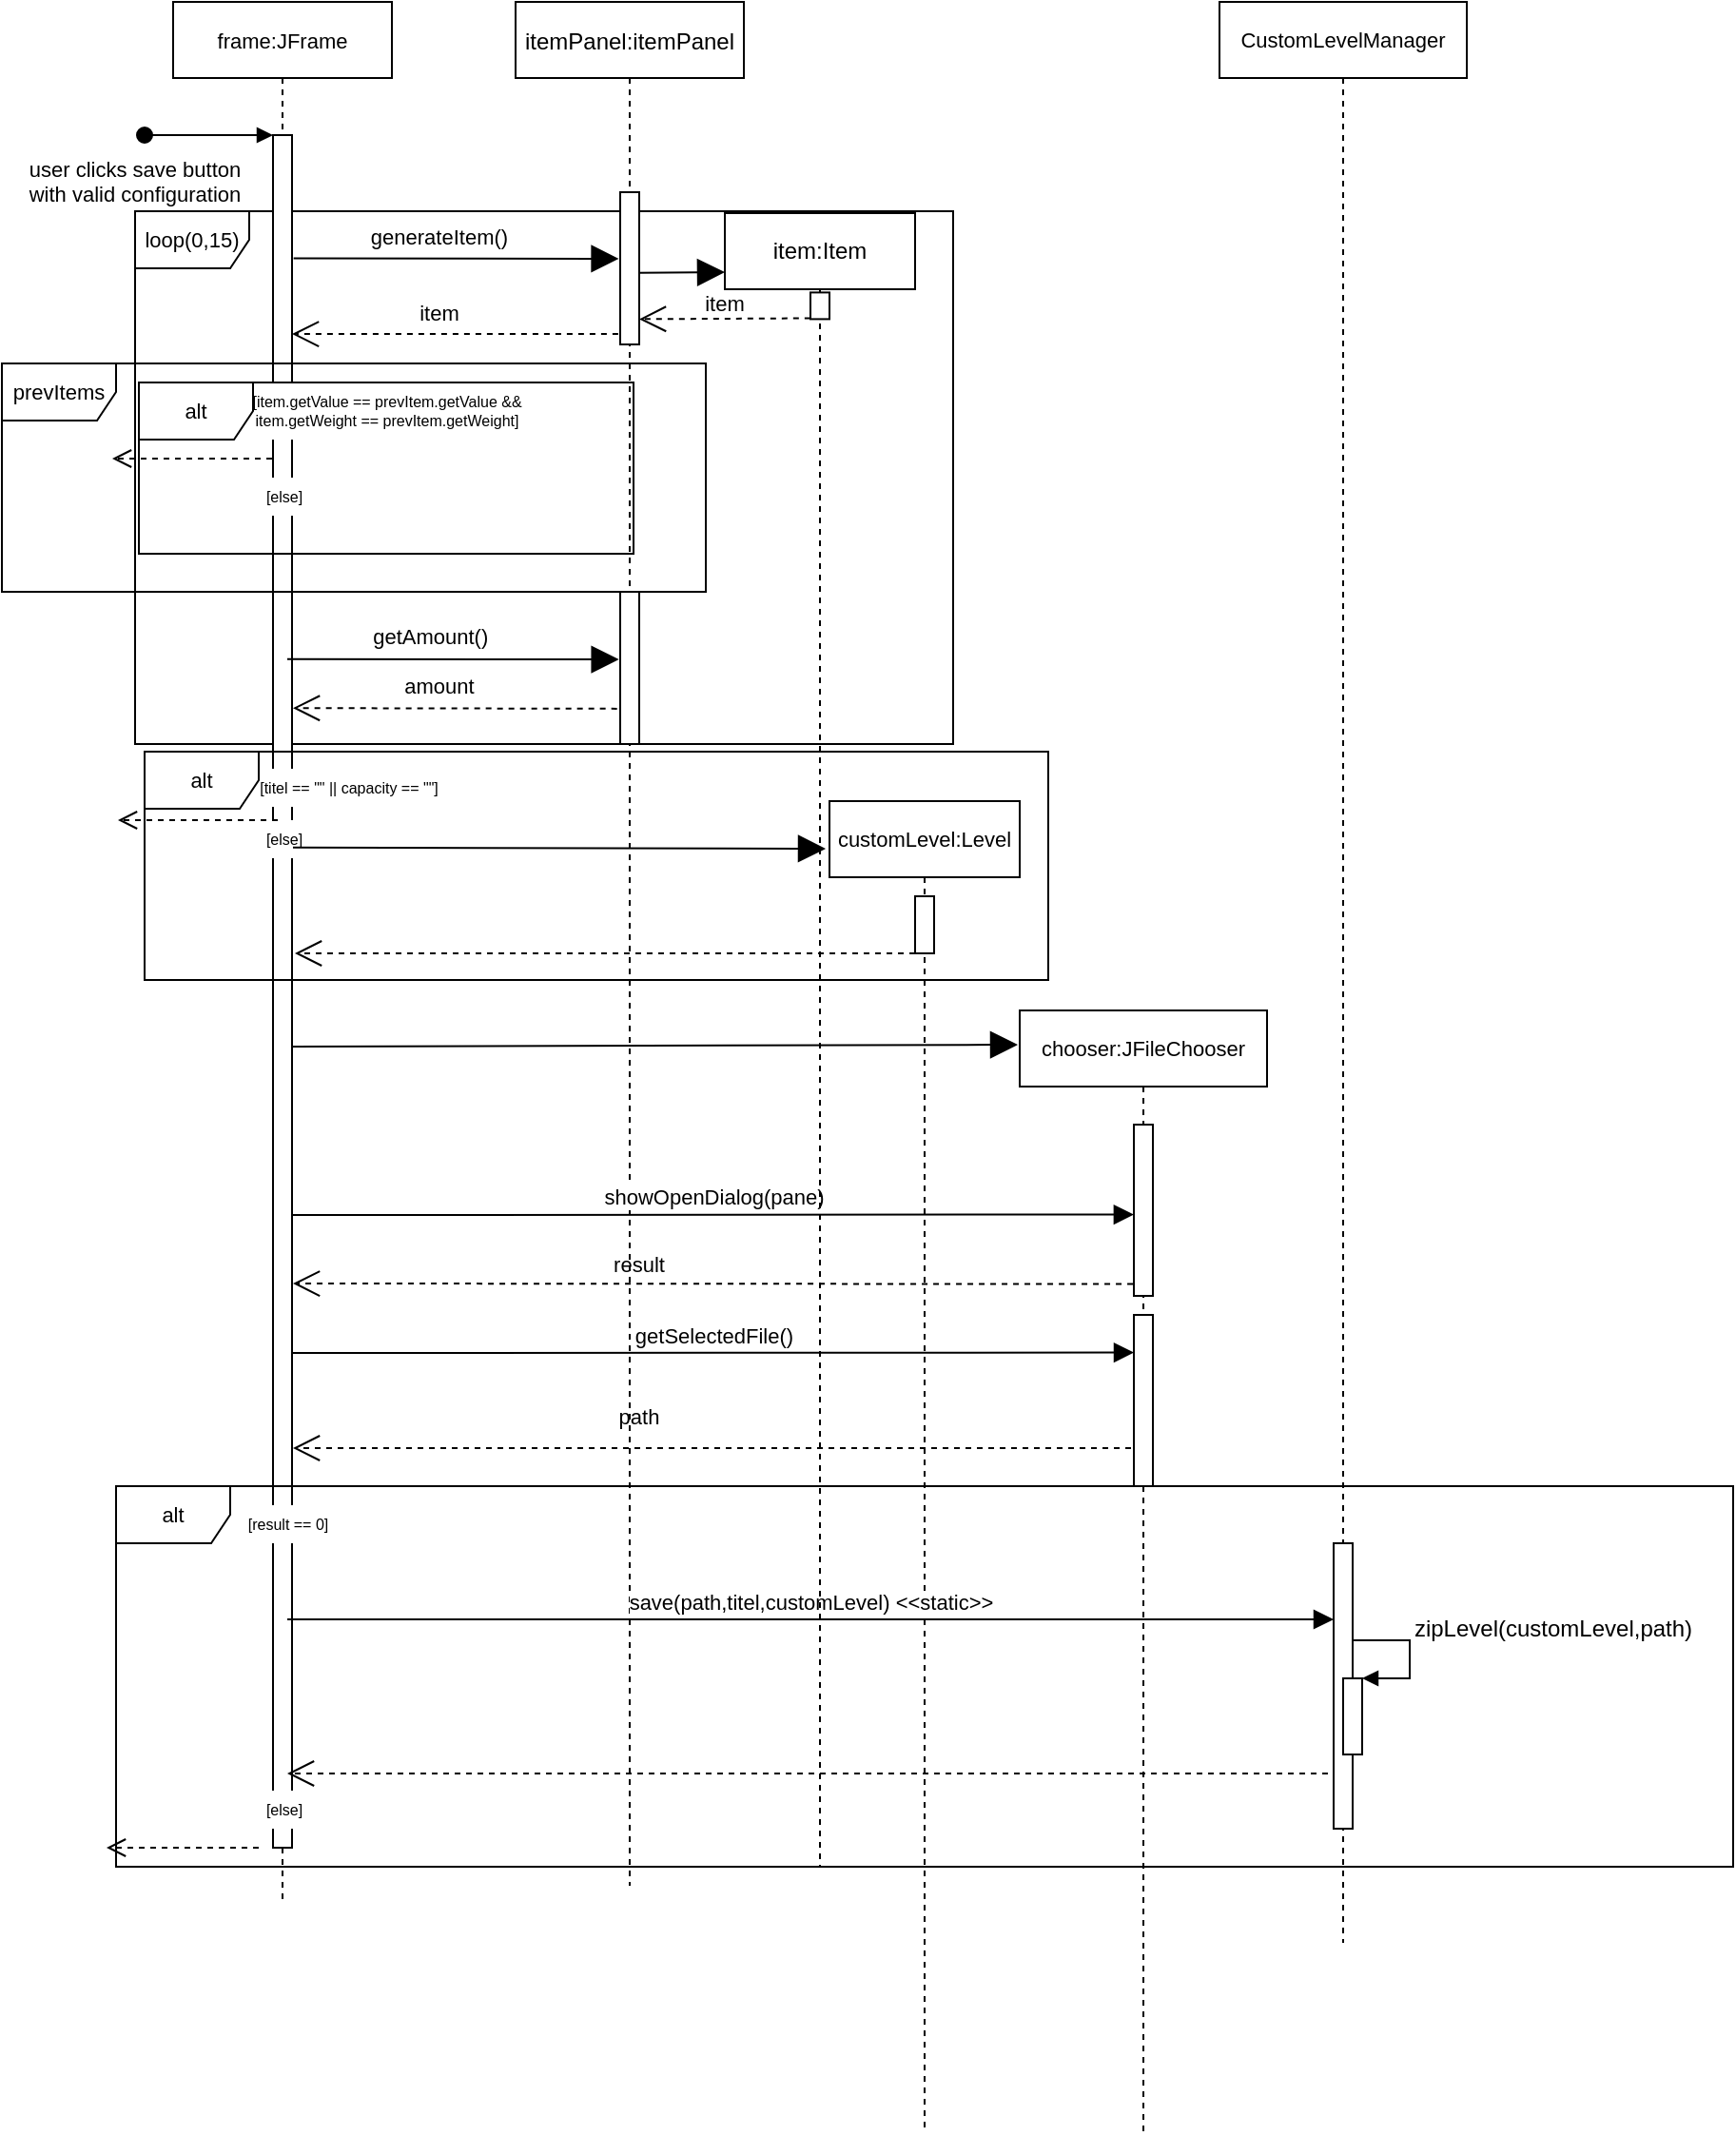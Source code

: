 <mxfile version="20.8.10" type="github">
  <diagram id="kgpKYQtTHZ0yAKxKKP6v" name="Page-1">
    <mxGraphModel dx="1409" dy="807" grid="1" gridSize="10" guides="1" tooltips="1" connect="1" arrows="1" fold="1" page="1" pageScale="1" pageWidth="850" pageHeight="1100" math="0" shadow="0">
      <root>
        <mxCell id="0" />
        <mxCell id="1" parent="0" />
        <mxCell id="2r4D0COfhXqqiY9Dbk7g-2" value="loop(0,15)" style="shape=umlFrame;whiteSpace=wrap;html=1;fontSize=11;fillColor=none;" parent="1" vertex="1">
          <mxGeometry x="100" y="190" width="430" height="280" as="geometry" />
        </mxCell>
        <mxCell id="3nuBFxr9cyL0pnOWT2aG-1" value="frame:JFrame" style="shape=umlLifeline;perimeter=lifelinePerimeter;container=1;collapsible=0;recursiveResize=0;rounded=0;shadow=0;strokeWidth=1;fontSize=11;" parent="1" vertex="1">
          <mxGeometry x="120" y="80" width="115" height="1000" as="geometry" />
        </mxCell>
        <mxCell id="3nuBFxr9cyL0pnOWT2aG-2" value="" style="points=[];perimeter=orthogonalPerimeter;rounded=0;shadow=0;strokeWidth=1;" parent="3nuBFxr9cyL0pnOWT2aG-1" vertex="1">
          <mxGeometry x="52.5" y="70" width="10" height="900" as="geometry" />
        </mxCell>
        <mxCell id="3nuBFxr9cyL0pnOWT2aG-3" value="user clicks save button&#xa;with valid configuration" style="verticalAlign=bottom;startArrow=oval;endArrow=block;startSize=8;shadow=0;strokeWidth=1;" parent="3nuBFxr9cyL0pnOWT2aG-1" target="3nuBFxr9cyL0pnOWT2aG-2" edge="1">
          <mxGeometry x="-1" y="-40" relative="1" as="geometry">
            <mxPoint x="-15" y="70" as="sourcePoint" />
            <mxPoint x="-5" as="offset" />
          </mxGeometry>
        </mxCell>
        <mxCell id="2r4D0COfhXqqiY9Dbk7g-29" value="" style="endArrow=open;endFill=0;endSize=12;html=1;rounded=0;fontSize=11;dashed=1;" parent="3nuBFxr9cyL0pnOWT2aG-1" source="2r4D0COfhXqqiY9Dbk7g-15" edge="1">
          <mxGeometry width="160" relative="1" as="geometry">
            <mxPoint x="455.99" y="760" as="sourcePoint" />
            <mxPoint x="63" y="760" as="targetPoint" />
          </mxGeometry>
        </mxCell>
        <mxCell id="TD-w0lmRJ8lh9xXf60Sn-9" value="[else]" style="text;html=1;align=center;verticalAlign=middle;resizable=0;points=[];autosize=1;strokeColor=none;fillColor=default;fontSize=8;" parent="3nuBFxr9cyL0pnOWT2aG-1" vertex="1">
          <mxGeometry x="38" y="430" width="40" height="20" as="geometry" />
        </mxCell>
        <mxCell id="TD-w0lmRJ8lh9xXf60Sn-10" value="[result == 0]" style="text;html=1;align=center;verticalAlign=middle;resizable=0;points=[];autosize=1;strokeColor=none;fillColor=default;fontSize=8;" parent="3nuBFxr9cyL0pnOWT2aG-1" vertex="1">
          <mxGeometry x="25" y="790" width="70" height="20" as="geometry" />
        </mxCell>
        <mxCell id="TD-w0lmRJ8lh9xXf60Sn-11" value="[else]" style="text;html=1;align=center;verticalAlign=middle;resizable=0;points=[];autosize=1;strokeColor=none;fillColor=default;fontSize=8;" parent="3nuBFxr9cyL0pnOWT2aG-1" vertex="1">
          <mxGeometry x="37.5" y="940" width="40" height="20" as="geometry" />
        </mxCell>
        <mxCell id="TD-w0lmRJ8lh9xXf60Sn-8" value="" style="html=1;verticalAlign=bottom;endArrow=open;dashed=1;endSize=8;rounded=0;fontSize=8;" parent="3nuBFxr9cyL0pnOWT2aG-1" edge="1">
          <mxGeometry x="0.286" relative="1" as="geometry">
            <mxPoint x="55" y="430.0" as="sourcePoint" />
            <mxPoint x="-29" y="430.0" as="targetPoint" />
            <mxPoint as="offset" />
          </mxGeometry>
        </mxCell>
        <mxCell id="3nuBFxr9cyL0pnOWT2aG-5" value="itemPanel:itemPanel" style="shape=umlLifeline;perimeter=lifelinePerimeter;container=1;collapsible=0;recursiveResize=0;rounded=0;shadow=0;strokeWidth=1;" parent="1" vertex="1">
          <mxGeometry x="300" y="80" width="120" height="990" as="geometry" />
        </mxCell>
        <mxCell id="LOb4m-uqJcy3Hizd3TBj-1" value="" style="html=1;points=[];perimeter=orthogonalPerimeter;" parent="3nuBFxr9cyL0pnOWT2aG-5" vertex="1">
          <mxGeometry x="55" y="100" width="10" height="80" as="geometry" />
        </mxCell>
        <mxCell id="LOb4m-uqJcy3Hizd3TBj-2" value="" style="html=1;points=[];perimeter=orthogonalPerimeter;" parent="3nuBFxr9cyL0pnOWT2aG-5" vertex="1">
          <mxGeometry x="55" y="310" width="10" height="80" as="geometry" />
        </mxCell>
        <mxCell id="2r4D0COfhXqqiY9Dbk7g-4" value="" style="endArrow=block;endFill=1;endSize=12;html=1;rounded=0;fontSize=11;entryX=-0.071;entryY=0.229;entryDx=0;entryDy=0;entryPerimeter=0;exitX=1.083;exitY=0.072;exitDx=0;exitDy=0;exitPerimeter=0;" parent="1" edge="1" source="3nuBFxr9cyL0pnOWT2aG-2">
          <mxGeometry width="160" relative="1" as="geometry">
            <mxPoint x="180" y="215" as="sourcePoint" />
            <mxPoint x="354.29" y="214.96" as="targetPoint" />
          </mxGeometry>
        </mxCell>
        <mxCell id="2r4D0COfhXqqiY9Dbk7g-5" value="generateItem()" style="text;align=center;fontStyle=0;verticalAlign=middle;spacingLeft=3;spacingRight=3;strokeColor=none;rotatable=0;points=[[0,0.5],[1,0.5]];portConstraint=eastwest;fontSize=11;fillColor=none;" parent="1" vertex="1">
          <mxGeometry x="220" y="190" width="80" height="26" as="geometry" />
        </mxCell>
        <mxCell id="2r4D0COfhXqqiY9Dbk7g-6" value="" style="endArrow=open;endFill=0;endSize=12;html=1;rounded=0;fontSize=11;exitX=-0.105;exitY=0.932;exitDx=0;exitDy=0;exitPerimeter=0;dashed=1;" parent="1" source="LOb4m-uqJcy3Hizd3TBj-1" target="3nuBFxr9cyL0pnOWT2aG-2" edge="1">
          <mxGeometry width="160" relative="1" as="geometry">
            <mxPoint x="353.81" y="242.32" as="sourcePoint" />
            <mxPoint x="350" y="150" as="targetPoint" />
          </mxGeometry>
        </mxCell>
        <mxCell id="2r4D0COfhXqqiY9Dbk7g-7" value="item" style="text;align=center;fontStyle=0;verticalAlign=middle;spacingLeft=3;spacingRight=3;strokeColor=none;rotatable=0;points=[[0,0.5],[1,0.5]];portConstraint=eastwest;fontSize=11;fillColor=none;" parent="1" vertex="1">
          <mxGeometry x="220" y="230" width="80" height="26" as="geometry" />
        </mxCell>
        <mxCell id="2r4D0COfhXqqiY9Dbk7g-8" value="" style="endArrow=block;endFill=1;endSize=12;html=1;rounded=0;fontSize=11;entryX=-0.067;entryY=0.538;entryDx=0;entryDy=0;entryPerimeter=0;" parent="1" edge="1">
          <mxGeometry width="160" relative="1" as="geometry">
            <mxPoint x="180" y="425.4" as="sourcePoint" />
            <mxPoint x="354.33" y="425.52" as="targetPoint" />
          </mxGeometry>
        </mxCell>
        <mxCell id="2r4D0COfhXqqiY9Dbk7g-9" value="getAmount()" style="text;align=center;fontStyle=0;verticalAlign=middle;spacingLeft=3;spacingRight=3;strokeColor=none;rotatable=0;points=[[0,0.5],[1,0.5]];portConstraint=eastwest;fontSize=11;fillColor=none;" parent="1" vertex="1">
          <mxGeometry x="215.35" y="400" width="80" height="26" as="geometry" />
        </mxCell>
        <mxCell id="2r4D0COfhXqqiY9Dbk7g-10" value="" style="endArrow=open;endFill=0;endSize=12;html=1;rounded=0;fontSize=11;exitX=-0.167;exitY=0.646;exitDx=0;exitDy=0;exitPerimeter=0;entryX=1.107;entryY=0.183;entryDx=0;entryDy=0;entryPerimeter=0;dashed=1;" parent="1" edge="1">
          <mxGeometry width="160" relative="1" as="geometry">
            <mxPoint x="353.33" y="451.44" as="sourcePoint" />
            <mxPoint x="183" y="451.1" as="targetPoint" />
          </mxGeometry>
        </mxCell>
        <mxCell id="2r4D0COfhXqqiY9Dbk7g-11" value="amount" style="text;align=center;fontStyle=0;verticalAlign=middle;spacingLeft=3;spacingRight=3;strokeColor=none;rotatable=0;points=[[0,0.5],[1,0.5]];portConstraint=eastwest;fontSize=11;fillColor=none;dashed=1;" parent="1" vertex="1">
          <mxGeometry x="220" y="426" width="80" height="26" as="geometry" />
        </mxCell>
        <mxCell id="2r4D0COfhXqqiY9Dbk7g-13" value="" style="endArrow=block;endFill=1;endSize=12;html=1;rounded=0;fontSize=11;entryX=0;entryY=0.5;entryDx=0;entryDy=0;exitX=1.05;exitY=0.416;exitDx=0;exitDy=0;exitPerimeter=0;" parent="1" edge="1" source="3nuBFxr9cyL0pnOWT2aG-2">
          <mxGeometry width="160" relative="1" as="geometry">
            <mxPoint x="190" y="525" as="sourcePoint" />
            <mxPoint x="463" y="525" as="targetPoint" />
          </mxGeometry>
        </mxCell>
        <mxCell id="2r4D0COfhXqqiY9Dbk7g-14" value="customLevel:Level" style="shape=umlLifeline;perimeter=lifelinePerimeter;whiteSpace=wrap;html=1;container=1;collapsible=0;recursiveResize=0;outlineConnect=0;fontSize=11;fillColor=none;" parent="1" vertex="1">
          <mxGeometry x="465" y="500" width="100" height="700" as="geometry" />
        </mxCell>
        <mxCell id="LOb4m-uqJcy3Hizd3TBj-4" value="" style="html=1;points=[];perimeter=orthogonalPerimeter;" parent="2r4D0COfhXqqiY9Dbk7g-14" vertex="1">
          <mxGeometry x="45" y="50" width="10" height="30" as="geometry" />
        </mxCell>
        <mxCell id="2r4D0COfhXqqiY9Dbk7g-15" value="chooser:JFileChooser" style="shape=umlLifeline;perimeter=lifelinePerimeter;whiteSpace=wrap;html=1;container=1;collapsible=0;recursiveResize=0;outlineConnect=0;fontSize=11;fillColor=none;" parent="1" vertex="1">
          <mxGeometry x="565" y="610" width="130" height="590" as="geometry" />
        </mxCell>
        <mxCell id="2r4D0COfhXqqiY9Dbk7g-17" value="" style="html=1;points=[];perimeter=orthogonalPerimeter;fontSize=11;fillColor=default;" parent="2r4D0COfhXqqiY9Dbk7g-15" vertex="1">
          <mxGeometry x="60" y="60" width="10" height="90" as="geometry" />
        </mxCell>
        <mxCell id="2r4D0COfhXqqiY9Dbk7g-25" value="getSelectedFile()" style="html=1;verticalAlign=bottom;endArrow=block;endSize=8;rounded=0;fontSize=11;entryX=0;entryY=0.213;entryDx=0;entryDy=0;entryPerimeter=0;endFill=1;" parent="2r4D0COfhXqqiY9Dbk7g-15" edge="1">
          <mxGeometry relative="1" as="geometry">
            <mxPoint x="-382" y="180" as="sourcePoint" />
            <mxPoint x="60" y="179.797" as="targetPoint" />
          </mxGeometry>
        </mxCell>
        <mxCell id="2" value="" style="html=1;points=[];perimeter=orthogonalPerimeter;fontSize=11;fillColor=default;" parent="2r4D0COfhXqqiY9Dbk7g-15" vertex="1">
          <mxGeometry x="60" y="160" width="10" height="90" as="geometry" />
        </mxCell>
        <mxCell id="2r4D0COfhXqqiY9Dbk7g-19" value="showOpenDialog(pane)" style="html=1;verticalAlign=bottom;endArrow=block;endSize=8;rounded=0;fontSize=11;exitX=1.244;exitY=0.475;exitDx=0;exitDy=0;exitPerimeter=0;endFill=1;entryX=-0.006;entryY=0.525;entryDx=0;entryDy=0;entryPerimeter=0;" parent="1" target="2r4D0COfhXqqiY9Dbk7g-17" edge="1">
          <mxGeometry relative="1" as="geometry">
            <mxPoint x="183" y="717.5" as="sourcePoint" />
            <mxPoint x="235" y="700" as="targetPoint" />
          </mxGeometry>
        </mxCell>
        <mxCell id="2r4D0COfhXqqiY9Dbk7g-20" value="" style="endArrow=block;endFill=1;endSize=12;html=1;rounded=0;fontSize=11;" parent="1" edge="1">
          <mxGeometry width="160" relative="1" as="geometry">
            <mxPoint x="183" y="629" as="sourcePoint" />
            <mxPoint x="564" y="628" as="targetPoint" />
          </mxGeometry>
        </mxCell>
        <mxCell id="2r4D0COfhXqqiY9Dbk7g-21" value="" style="endArrow=open;endFill=0;endSize=12;html=1;rounded=0;fontSize=11;entryX=1.078;entryY=0.515;entryDx=0;entryDy=0;entryPerimeter=0;dashed=1;exitX=-0.047;exitY=0.931;exitDx=0;exitDy=0;exitPerimeter=0;" parent="1" source="2r4D0COfhXqqiY9Dbk7g-17" edge="1">
          <mxGeometry width="160" relative="1" as="geometry">
            <mxPoint x="331.65" y="845.44" as="sourcePoint" />
            <mxPoint x="183" y="753.5" as="targetPoint" />
          </mxGeometry>
        </mxCell>
        <mxCell id="2r4D0COfhXqqiY9Dbk7g-22" value="result" style="text;align=center;fontStyle=0;verticalAlign=middle;spacingLeft=3;spacingRight=3;strokeColor=none;rotatable=0;points=[[0,0.5],[1,0.5]];portConstraint=eastwest;fontSize=11;fillColor=none;" parent="1" vertex="1">
          <mxGeometry x="325" y="730" width="80" height="26" as="geometry" />
        </mxCell>
        <mxCell id="2r4D0COfhXqqiY9Dbk7g-26" value="path" style="text;align=center;fontStyle=0;verticalAlign=middle;spacingLeft=3;spacingRight=3;strokeColor=none;rotatable=0;points=[[0,0.5],[1,0.5]];portConstraint=eastwest;fontSize=11;fillColor=none;" parent="1" vertex="1">
          <mxGeometry x="325" y="810" width="80" height="26" as="geometry" />
        </mxCell>
        <mxCell id="2r4D0COfhXqqiY9Dbk7g-32" value="CustomLevelManager" style="shape=umlLifeline;perimeter=lifelinePerimeter;whiteSpace=wrap;html=1;container=1;collapsible=0;recursiveResize=0;outlineConnect=0;fontSize=11;fillColor=none;" parent="1" vertex="1">
          <mxGeometry x="670" y="80" width="130" height="1020" as="geometry" />
        </mxCell>
        <mxCell id="2r4D0COfhXqqiY9Dbk7g-33" value="" style="html=1;points=[];perimeter=orthogonalPerimeter;fontSize=11;fillColor=default;" parent="2r4D0COfhXqqiY9Dbk7g-32" vertex="1">
          <mxGeometry x="60" y="810" width="10" height="150" as="geometry" />
        </mxCell>
        <mxCell id="LOb4m-uqJcy3Hizd3TBj-13" value="" style="html=1;points=[];perimeter=orthogonalPerimeter;" parent="2r4D0COfhXqqiY9Dbk7g-32" vertex="1">
          <mxGeometry x="65" y="881" width="10" height="40" as="geometry" />
        </mxCell>
        <mxCell id="LOb4m-uqJcy3Hizd3TBj-17" value="" style="edgeStyle=orthogonalEdgeStyle;html=1;align=left;spacingLeft=2;endArrow=block;rounded=0;entryX=1;entryY=0;" parent="2r4D0COfhXqqiY9Dbk7g-32" edge="1">
          <mxGeometry relative="1" as="geometry">
            <mxPoint x="70" y="861" as="sourcePoint" />
            <Array as="points">
              <mxPoint x="100" y="861" />
            </Array>
            <mxPoint x="75" y="881" as="targetPoint" />
          </mxGeometry>
        </mxCell>
        <mxCell id="2r4D0COfhXqqiY9Dbk7g-34" value="save(path,titel,customLevel) &amp;lt;&amp;lt;static&amp;gt;&amp;gt;" style="html=1;verticalAlign=bottom;endArrow=block;endSize=8;rounded=0;fontSize=11;endFill=1;" parent="1" target="2r4D0COfhXqqiY9Dbk7g-33" edge="1">
          <mxGeometry relative="1" as="geometry">
            <mxPoint x="180" y="930" as="sourcePoint" />
            <mxPoint x="730" y="920" as="targetPoint" />
          </mxGeometry>
        </mxCell>
        <mxCell id="2r4D0COfhXqqiY9Dbk7g-35" value="" style="endArrow=open;endFill=0;endSize=12;html=1;rounded=0;fontSize=11;dashed=1;" parent="1" edge="1">
          <mxGeometry width="160" relative="1" as="geometry">
            <mxPoint x="727" y="1011" as="sourcePoint" />
            <mxPoint x="180" y="1011" as="targetPoint" />
          </mxGeometry>
        </mxCell>
        <mxCell id="LOb4m-uqJcy3Hizd3TBj-5" value="" style="endArrow=open;dashed=1;endFill=0;endSize=12;html=1;rounded=0;" parent="1" edge="1">
          <mxGeometry width="160" relative="1" as="geometry">
            <mxPoint x="510" y="580" as="sourcePoint" />
            <mxPoint x="184" y="580" as="targetPoint" />
          </mxGeometry>
        </mxCell>
        <mxCell id="LOb4m-uqJcy3Hizd3TBj-6" value="item:Item" style="shape=umlLifeline;perimeter=lifelinePerimeter;whiteSpace=wrap;html=1;container=1;collapsible=0;recursiveResize=0;outlineConnect=0;" parent="1" vertex="1">
          <mxGeometry x="410" y="191" width="100" height="869" as="geometry" />
        </mxCell>
        <mxCell id="LOb4m-uqJcy3Hizd3TBj-7" value="" style="html=1;points=[];perimeter=orthogonalPerimeter;" parent="LOb4m-uqJcy3Hizd3TBj-6" vertex="1">
          <mxGeometry x="45" y="41.7" width="10" height="14" as="geometry" />
        </mxCell>
        <mxCell id="LOb4m-uqJcy3Hizd3TBj-11" value="" style="endArrow=open;endFill=0;endSize=12;html=1;rounded=0;fontSize=11;dashed=1;exitX=-0.008;exitY=0.967;exitDx=0;exitDy=0;exitPerimeter=0;" parent="LOb4m-uqJcy3Hizd3TBj-6" source="LOb4m-uqJcy3Hizd3TBj-7" edge="1">
          <mxGeometry width="160" relative="1" as="geometry">
            <mxPoint x="40" y="55.4" as="sourcePoint" />
            <mxPoint x="-45" y="55.7" as="targetPoint" />
          </mxGeometry>
        </mxCell>
        <mxCell id="LOb4m-uqJcy3Hizd3TBj-10" value="" style="endArrow=block;endFill=1;endSize=12;html=1;rounded=0;fontSize=11;exitX=0.957;exitY=0.53;exitDx=0;exitDy=0;exitPerimeter=0;" parent="1" source="LOb4m-uqJcy3Hizd3TBj-1" edge="1">
          <mxGeometry width="160" relative="1" as="geometry">
            <mxPoint x="190" y="225" as="sourcePoint" />
            <mxPoint x="410" y="222" as="targetPoint" />
          </mxGeometry>
        </mxCell>
        <mxCell id="LOb4m-uqJcy3Hizd3TBj-12" value="item" style="text;align=center;fontStyle=0;verticalAlign=middle;spacingLeft=3;spacingRight=3;strokeColor=none;rotatable=0;points=[[0,0.5],[1,0.5]];portConstraint=eastwest;fontSize=11;fillColor=none;" parent="1" vertex="1">
          <mxGeometry x="370" y="225" width="80" height="26" as="geometry" />
        </mxCell>
        <mxCell id="LOb4m-uqJcy3Hizd3TBj-18" value="zipLevel(customLevel,path)" style="text;html=1;align=center;verticalAlign=middle;resizable=0;points=[];autosize=1;strokeColor=none;fillColor=none;" parent="1" vertex="1">
          <mxGeometry x="760" y="920" width="170" height="30" as="geometry" />
        </mxCell>
        <mxCell id="TD-w0lmRJ8lh9xXf60Sn-2" value="prevItems" style="shape=umlFrame;whiteSpace=wrap;html=1;fontSize=11;fillColor=none;" parent="1" vertex="1">
          <mxGeometry x="30" y="270" width="370" height="120" as="geometry" />
        </mxCell>
        <mxCell id="TD-w0lmRJ8lh9xXf60Sn-3" value="&lt;div&gt;[item.getValue == prevItem.getValue &amp;amp;&amp;amp;&lt;/div&gt;&lt;div&gt;item.getWeight == prevItem.getWeight]&lt;/div&gt;" style="text;html=1;align=center;verticalAlign=middle;resizable=0;points=[];autosize=1;strokeColor=none;fillColor=default;fontSize=8;" parent="1" vertex="1">
          <mxGeometry x="152" y="280" width="160" height="30" as="geometry" />
        </mxCell>
        <mxCell id="TD-w0lmRJ8lh9xXf60Sn-5" value="" style="html=1;verticalAlign=bottom;endArrow=open;dashed=1;endSize=8;rounded=0;fontSize=8;" parent="1" edge="1">
          <mxGeometry x="0.286" relative="1" as="geometry">
            <mxPoint x="172" y="320" as="sourcePoint" />
            <mxPoint x="88" y="320" as="targetPoint" />
            <mxPoint as="offset" />
          </mxGeometry>
        </mxCell>
        <mxCell id="TD-w0lmRJ8lh9xXf60Sn-6" value="[else]" style="text;html=1;align=center;verticalAlign=middle;resizable=0;points=[];autosize=1;strokeColor=none;fillColor=default;fontSize=8;" parent="1" vertex="1">
          <mxGeometry x="157.5" y="330" width="40" height="20" as="geometry" />
        </mxCell>
        <mxCell id="TD-w0lmRJ8lh9xXf60Sn-7" value="[titel == &quot;&quot; || capacity == &quot;&quot;]" style="text;html=1;align=center;verticalAlign=middle;resizable=0;points=[];autosize=1;strokeColor=none;fillColor=default;fontSize=8;container=0;" parent="1" vertex="1">
          <mxGeometry x="152" y="483" width="120" height="20" as="geometry" />
        </mxCell>
        <mxCell id="TD-w0lmRJ8lh9xXf60Sn-12" value="" style="html=1;verticalAlign=bottom;endArrow=open;dashed=1;endSize=8;rounded=0;fontSize=8;" parent="1" edge="1">
          <mxGeometry relative="1" as="geometry">
            <mxPoint x="165" y="1050" as="sourcePoint" />
            <mxPoint x="85" y="1050" as="targetPoint" />
          </mxGeometry>
        </mxCell>
        <mxCell id="ktCnjzlegFkrm8QLA3SH-6" value="alt" style="shape=umlFrame;whiteSpace=wrap;html=1;fontSize=11;fillColor=none;" vertex="1" parent="1">
          <mxGeometry x="90" y="860" width="850" height="200" as="geometry" />
        </mxCell>
        <mxCell id="ktCnjzlegFkrm8QLA3SH-7" value="alt" style="shape=umlFrame;whiteSpace=wrap;html=1;fontSize=11;fillColor=none;" vertex="1" parent="1">
          <mxGeometry x="102" y="280" width="260" height="90" as="geometry" />
        </mxCell>
        <mxCell id="ktCnjzlegFkrm8QLA3SH-9" value="alt" style="shape=umlFrame;whiteSpace=wrap;html=1;fontSize=11;fillColor=none;" vertex="1" parent="1">
          <mxGeometry x="105" y="474" width="475" height="120" as="geometry" />
        </mxCell>
      </root>
    </mxGraphModel>
  </diagram>
</mxfile>
